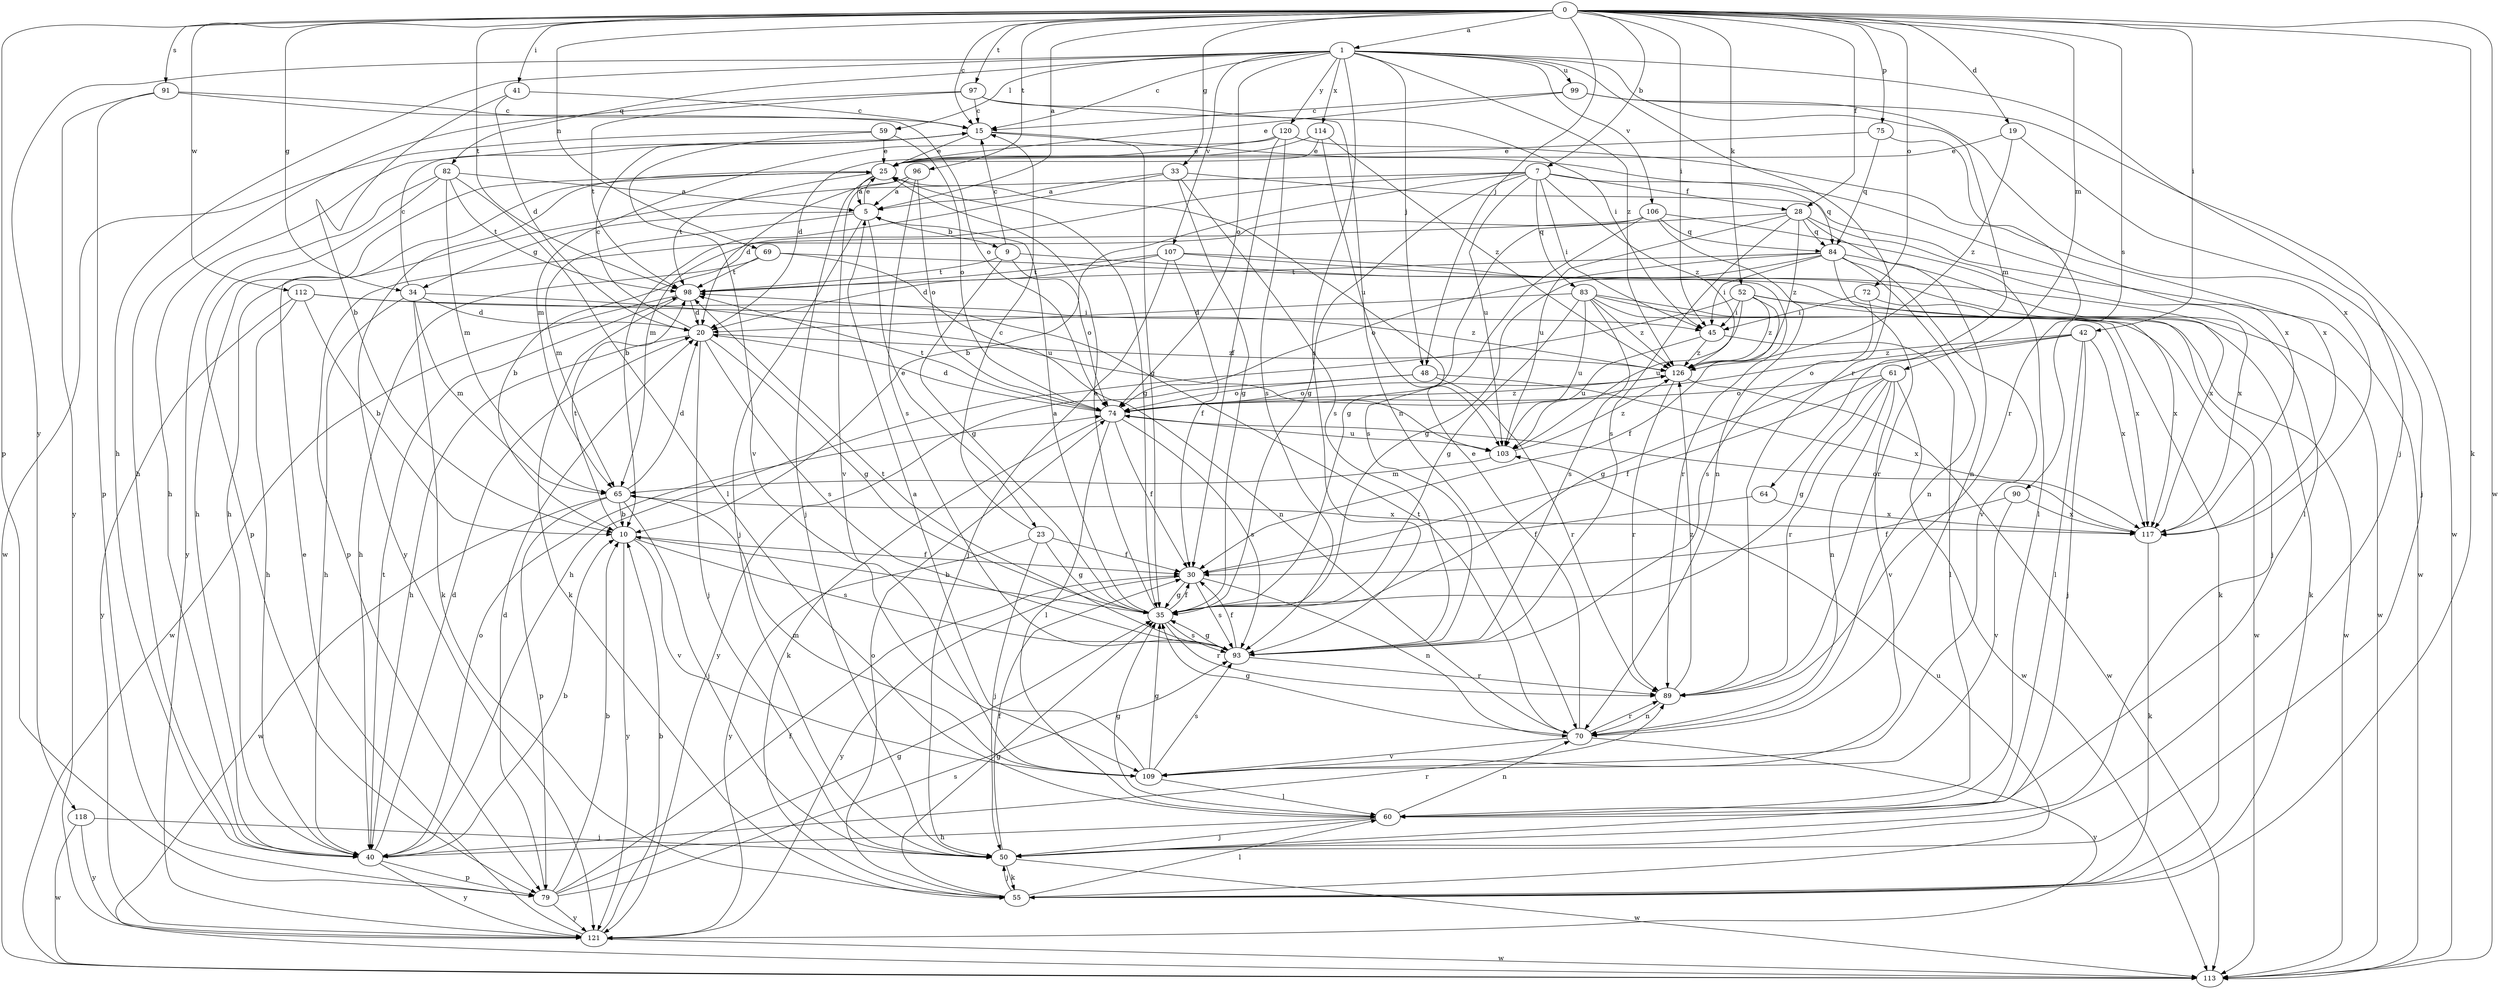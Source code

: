 strict digraph  {
0;
1;
5;
7;
9;
10;
15;
19;
20;
23;
25;
28;
30;
33;
34;
35;
40;
41;
42;
45;
48;
50;
52;
55;
59;
60;
61;
64;
65;
69;
70;
72;
74;
75;
79;
82;
83;
84;
89;
90;
91;
93;
96;
97;
98;
99;
103;
106;
107;
109;
112;
113;
114;
117;
118;
120;
121;
126;
0 -> 1  [label=a];
0 -> 5  [label=a];
0 -> 7  [label=b];
0 -> 15  [label=c];
0 -> 19  [label=d];
0 -> 28  [label=f];
0 -> 33  [label=g];
0 -> 34  [label=g];
0 -> 41  [label=i];
0 -> 42  [label=i];
0 -> 45  [label=i];
0 -> 48  [label=j];
0 -> 52  [label=k];
0 -> 55  [label=k];
0 -> 61  [label=m];
0 -> 69  [label=n];
0 -> 72  [label=o];
0 -> 75  [label=p];
0 -> 79  [label=p];
0 -> 90  [label=s];
0 -> 91  [label=s];
0 -> 96  [label=t];
0 -> 97  [label=t];
0 -> 98  [label=t];
0 -> 112  [label=w];
0 -> 113  [label=w];
1 -> 15  [label=c];
1 -> 40  [label=h];
1 -> 48  [label=j];
1 -> 50  [label=j];
1 -> 59  [label=l];
1 -> 64  [label=m];
1 -> 74  [label=o];
1 -> 82  [label=q];
1 -> 89  [label=r];
1 -> 93  [label=s];
1 -> 99  [label=u];
1 -> 106  [label=v];
1 -> 107  [label=v];
1 -> 114  [label=x];
1 -> 118  [label=y];
1 -> 120  [label=y];
1 -> 126  [label=z];
5 -> 9  [label=b];
5 -> 23  [label=e];
5 -> 25  [label=e];
5 -> 34  [label=g];
5 -> 50  [label=j];
5 -> 65  [label=m];
7 -> 10  [label=b];
7 -> 28  [label=f];
7 -> 35  [label=g];
7 -> 40  [label=h];
7 -> 45  [label=i];
7 -> 65  [label=m];
7 -> 83  [label=q];
7 -> 84  [label=q];
7 -> 103  [label=u];
7 -> 126  [label=z];
9 -> 15  [label=c];
9 -> 35  [label=g];
9 -> 74  [label=o];
9 -> 89  [label=r];
9 -> 98  [label=t];
10 -> 30  [label=f];
10 -> 93  [label=s];
10 -> 98  [label=t];
10 -> 109  [label=v];
10 -> 121  [label=y];
15 -> 25  [label=e];
15 -> 35  [label=g];
15 -> 40  [label=h];
15 -> 117  [label=x];
19 -> 25  [label=e];
19 -> 50  [label=j];
19 -> 126  [label=z];
20 -> 15  [label=c];
20 -> 35  [label=g];
20 -> 40  [label=h];
20 -> 50  [label=j];
20 -> 93  [label=s];
20 -> 126  [label=z];
23 -> 15  [label=c];
23 -> 30  [label=f];
23 -> 35  [label=g];
23 -> 50  [label=j];
23 -> 121  [label=y];
25 -> 5  [label=a];
25 -> 35  [label=g];
25 -> 40  [label=h];
25 -> 50  [label=j];
25 -> 98  [label=t];
25 -> 121  [label=y];
28 -> 35  [label=g];
28 -> 60  [label=l];
28 -> 70  [label=n];
28 -> 84  [label=q];
28 -> 93  [label=s];
28 -> 103  [label=u];
28 -> 126  [label=z];
30 -> 35  [label=g];
30 -> 70  [label=n];
30 -> 93  [label=s];
30 -> 121  [label=y];
33 -> 5  [label=a];
33 -> 10  [label=b];
33 -> 35  [label=g];
33 -> 93  [label=s];
33 -> 113  [label=w];
34 -> 15  [label=c];
34 -> 20  [label=d];
34 -> 40  [label=h];
34 -> 55  [label=k];
34 -> 65  [label=m];
34 -> 70  [label=n];
35 -> 5  [label=a];
35 -> 10  [label=b];
35 -> 25  [label=e];
35 -> 30  [label=f];
35 -> 89  [label=r];
35 -> 93  [label=s];
40 -> 10  [label=b];
40 -> 20  [label=d];
40 -> 74  [label=o];
40 -> 79  [label=p];
40 -> 89  [label=r];
40 -> 98  [label=t];
40 -> 121  [label=y];
41 -> 10  [label=b];
41 -> 15  [label=c];
41 -> 20  [label=d];
42 -> 35  [label=g];
42 -> 50  [label=j];
42 -> 60  [label=l];
42 -> 74  [label=o];
42 -> 117  [label=x];
42 -> 126  [label=z];
45 -> 60  [label=l];
45 -> 103  [label=u];
45 -> 126  [label=z];
48 -> 74  [label=o];
48 -> 89  [label=r];
48 -> 117  [label=x];
48 -> 121  [label=y];
50 -> 30  [label=f];
50 -> 55  [label=k];
50 -> 113  [label=w];
52 -> 30  [label=f];
52 -> 40  [label=h];
52 -> 45  [label=i];
52 -> 103  [label=u];
52 -> 113  [label=w];
52 -> 117  [label=x];
52 -> 126  [label=z];
55 -> 35  [label=g];
55 -> 50  [label=j];
55 -> 60  [label=l];
55 -> 74  [label=o];
55 -> 103  [label=u];
59 -> 25  [label=e];
59 -> 74  [label=o];
59 -> 109  [label=v];
59 -> 113  [label=w];
60 -> 35  [label=g];
60 -> 40  [label=h];
60 -> 50  [label=j];
60 -> 70  [label=n];
61 -> 30  [label=f];
61 -> 35  [label=g];
61 -> 70  [label=n];
61 -> 74  [label=o];
61 -> 89  [label=r];
61 -> 109  [label=v];
61 -> 113  [label=w];
64 -> 30  [label=f];
64 -> 117  [label=x];
65 -> 10  [label=b];
65 -> 20  [label=d];
65 -> 50  [label=j];
65 -> 79  [label=p];
65 -> 113  [label=w];
65 -> 117  [label=x];
69 -> 40  [label=h];
69 -> 50  [label=j];
69 -> 98  [label=t];
69 -> 103  [label=u];
70 -> 25  [label=e];
70 -> 35  [label=g];
70 -> 89  [label=r];
70 -> 98  [label=t];
70 -> 109  [label=v];
70 -> 121  [label=y];
72 -> 45  [label=i];
72 -> 55  [label=k];
72 -> 93  [label=s];
74 -> 20  [label=d];
74 -> 30  [label=f];
74 -> 55  [label=k];
74 -> 60  [label=l];
74 -> 93  [label=s];
74 -> 98  [label=t];
74 -> 103  [label=u];
74 -> 126  [label=z];
75 -> 25  [label=e];
75 -> 84  [label=q];
75 -> 89  [label=r];
79 -> 10  [label=b];
79 -> 20  [label=d];
79 -> 30  [label=f];
79 -> 35  [label=g];
79 -> 93  [label=s];
79 -> 121  [label=y];
82 -> 5  [label=a];
82 -> 60  [label=l];
82 -> 65  [label=m];
82 -> 79  [label=p];
82 -> 98  [label=t];
82 -> 121  [label=y];
83 -> 20  [label=d];
83 -> 35  [label=g];
83 -> 55  [label=k];
83 -> 93  [label=s];
83 -> 103  [label=u];
83 -> 113  [label=w];
83 -> 117  [label=x];
83 -> 126  [label=z];
84 -> 35  [label=g];
84 -> 45  [label=i];
84 -> 70  [label=n];
84 -> 74  [label=o];
84 -> 89  [label=r];
84 -> 98  [label=t];
84 -> 109  [label=v];
84 -> 117  [label=x];
89 -> 70  [label=n];
89 -> 126  [label=z];
90 -> 30  [label=f];
90 -> 109  [label=v];
90 -> 117  [label=x];
91 -> 15  [label=c];
91 -> 74  [label=o];
91 -> 79  [label=p];
91 -> 121  [label=y];
93 -> 30  [label=f];
93 -> 35  [label=g];
93 -> 89  [label=r];
93 -> 98  [label=t];
96 -> 5  [label=a];
96 -> 20  [label=d];
96 -> 74  [label=o];
96 -> 93  [label=s];
96 -> 109  [label=v];
97 -> 15  [label=c];
97 -> 40  [label=h];
97 -> 45  [label=i];
97 -> 70  [label=n];
97 -> 98  [label=t];
98 -> 20  [label=d];
98 -> 55  [label=k];
98 -> 113  [label=w];
99 -> 15  [label=c];
99 -> 25  [label=e];
99 -> 113  [label=w];
99 -> 117  [label=x];
103 -> 65  [label=m];
103 -> 126  [label=z];
106 -> 10  [label=b];
106 -> 60  [label=l];
106 -> 70  [label=n];
106 -> 79  [label=p];
106 -> 84  [label=q];
106 -> 93  [label=s];
107 -> 20  [label=d];
107 -> 30  [label=f];
107 -> 50  [label=j];
107 -> 98  [label=t];
107 -> 113  [label=w];
107 -> 117  [label=x];
109 -> 5  [label=a];
109 -> 35  [label=g];
109 -> 60  [label=l];
109 -> 65  [label=m];
109 -> 93  [label=s];
112 -> 10  [label=b];
112 -> 40  [label=h];
112 -> 45  [label=i];
112 -> 121  [label=y];
112 -> 126  [label=z];
114 -> 20  [label=d];
114 -> 25  [label=e];
114 -> 103  [label=u];
114 -> 126  [label=z];
117 -> 55  [label=k];
117 -> 74  [label=o];
118 -> 50  [label=j];
118 -> 113  [label=w];
118 -> 121  [label=y];
120 -> 25  [label=e];
120 -> 30  [label=f];
120 -> 65  [label=m];
120 -> 93  [label=s];
120 -> 117  [label=x];
121 -> 10  [label=b];
121 -> 25  [label=e];
121 -> 113  [label=w];
126 -> 74  [label=o];
126 -> 89  [label=r];
126 -> 113  [label=w];
}
